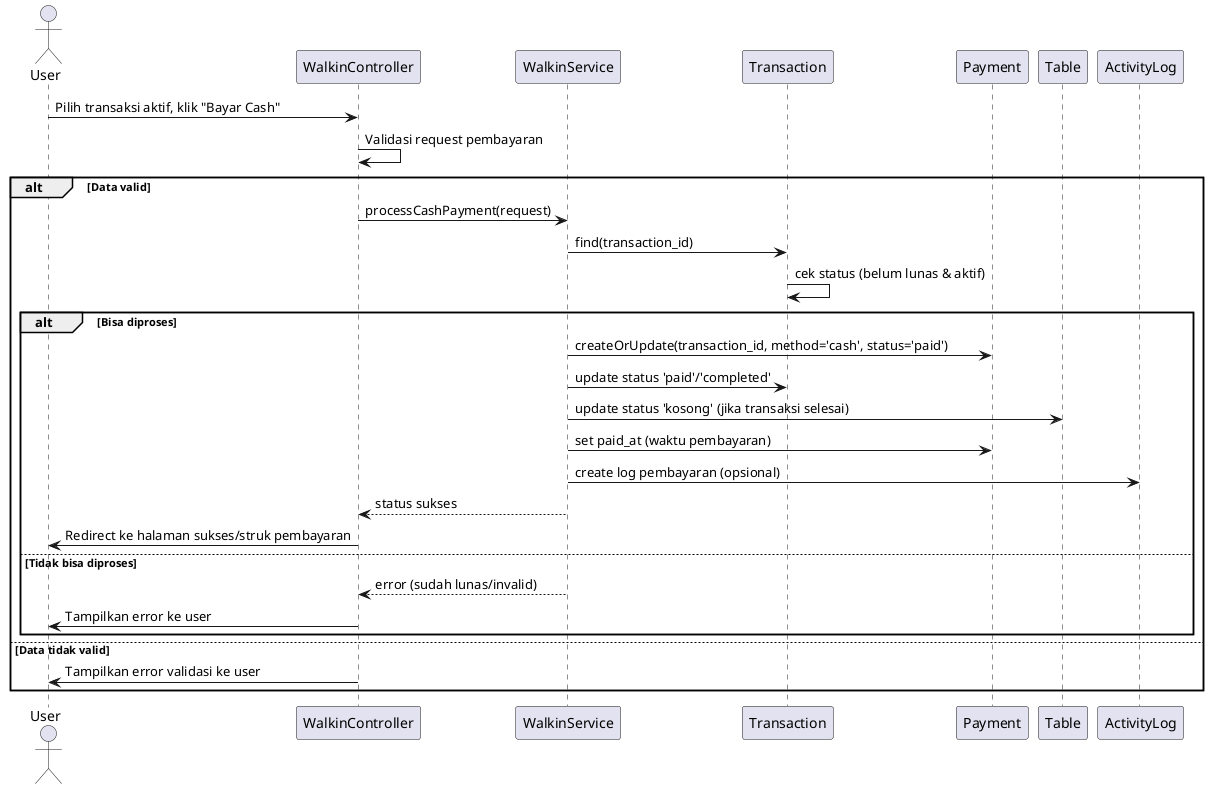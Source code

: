 @startuml Sequence Diagram - Walk-In Payment (Cash)

actor User
participant "WalkinController" as Controller
participant "WalkinService" as Service
participant "Transaction" as TransactionModel
participant "Payment" as PaymentModel
participant "Table" as TableModel
participant "ActivityLog" as LogModel

User -> Controller : Pilih transaksi aktif, klik "Bayar Cash"
Controller -> Controller : Validasi request pembayaran
alt Data valid
    Controller -> Service : processCashPayment(request)
    Service -> TransactionModel : find(transaction_id)
    TransactionModel -> TransactionModel : cek status (belum lunas & aktif)
    alt Bisa diproses
        Service -> PaymentModel : createOrUpdate(transaction_id, method='cash', status='paid')
        Service -> TransactionModel : update status 'paid'/'completed'
        Service -> TableModel : update status 'kosong' (jika transaksi selesai)
        Service -> PaymentModel : set paid_at (waktu pembayaran)
        Service -> LogModel : create log pembayaran (opsional)
        Service --> Controller : status sukses
        Controller -> User : Redirect ke halaman sukses/struk pembayaran
    else Tidak bisa diproses
        Service --> Controller : error (sudah lunas/invalid)
        Controller -> User : Tampilkan error ke user
    end
else Data tidak valid
    Controller -> User : Tampilkan error validasi ke user
end

@enduml